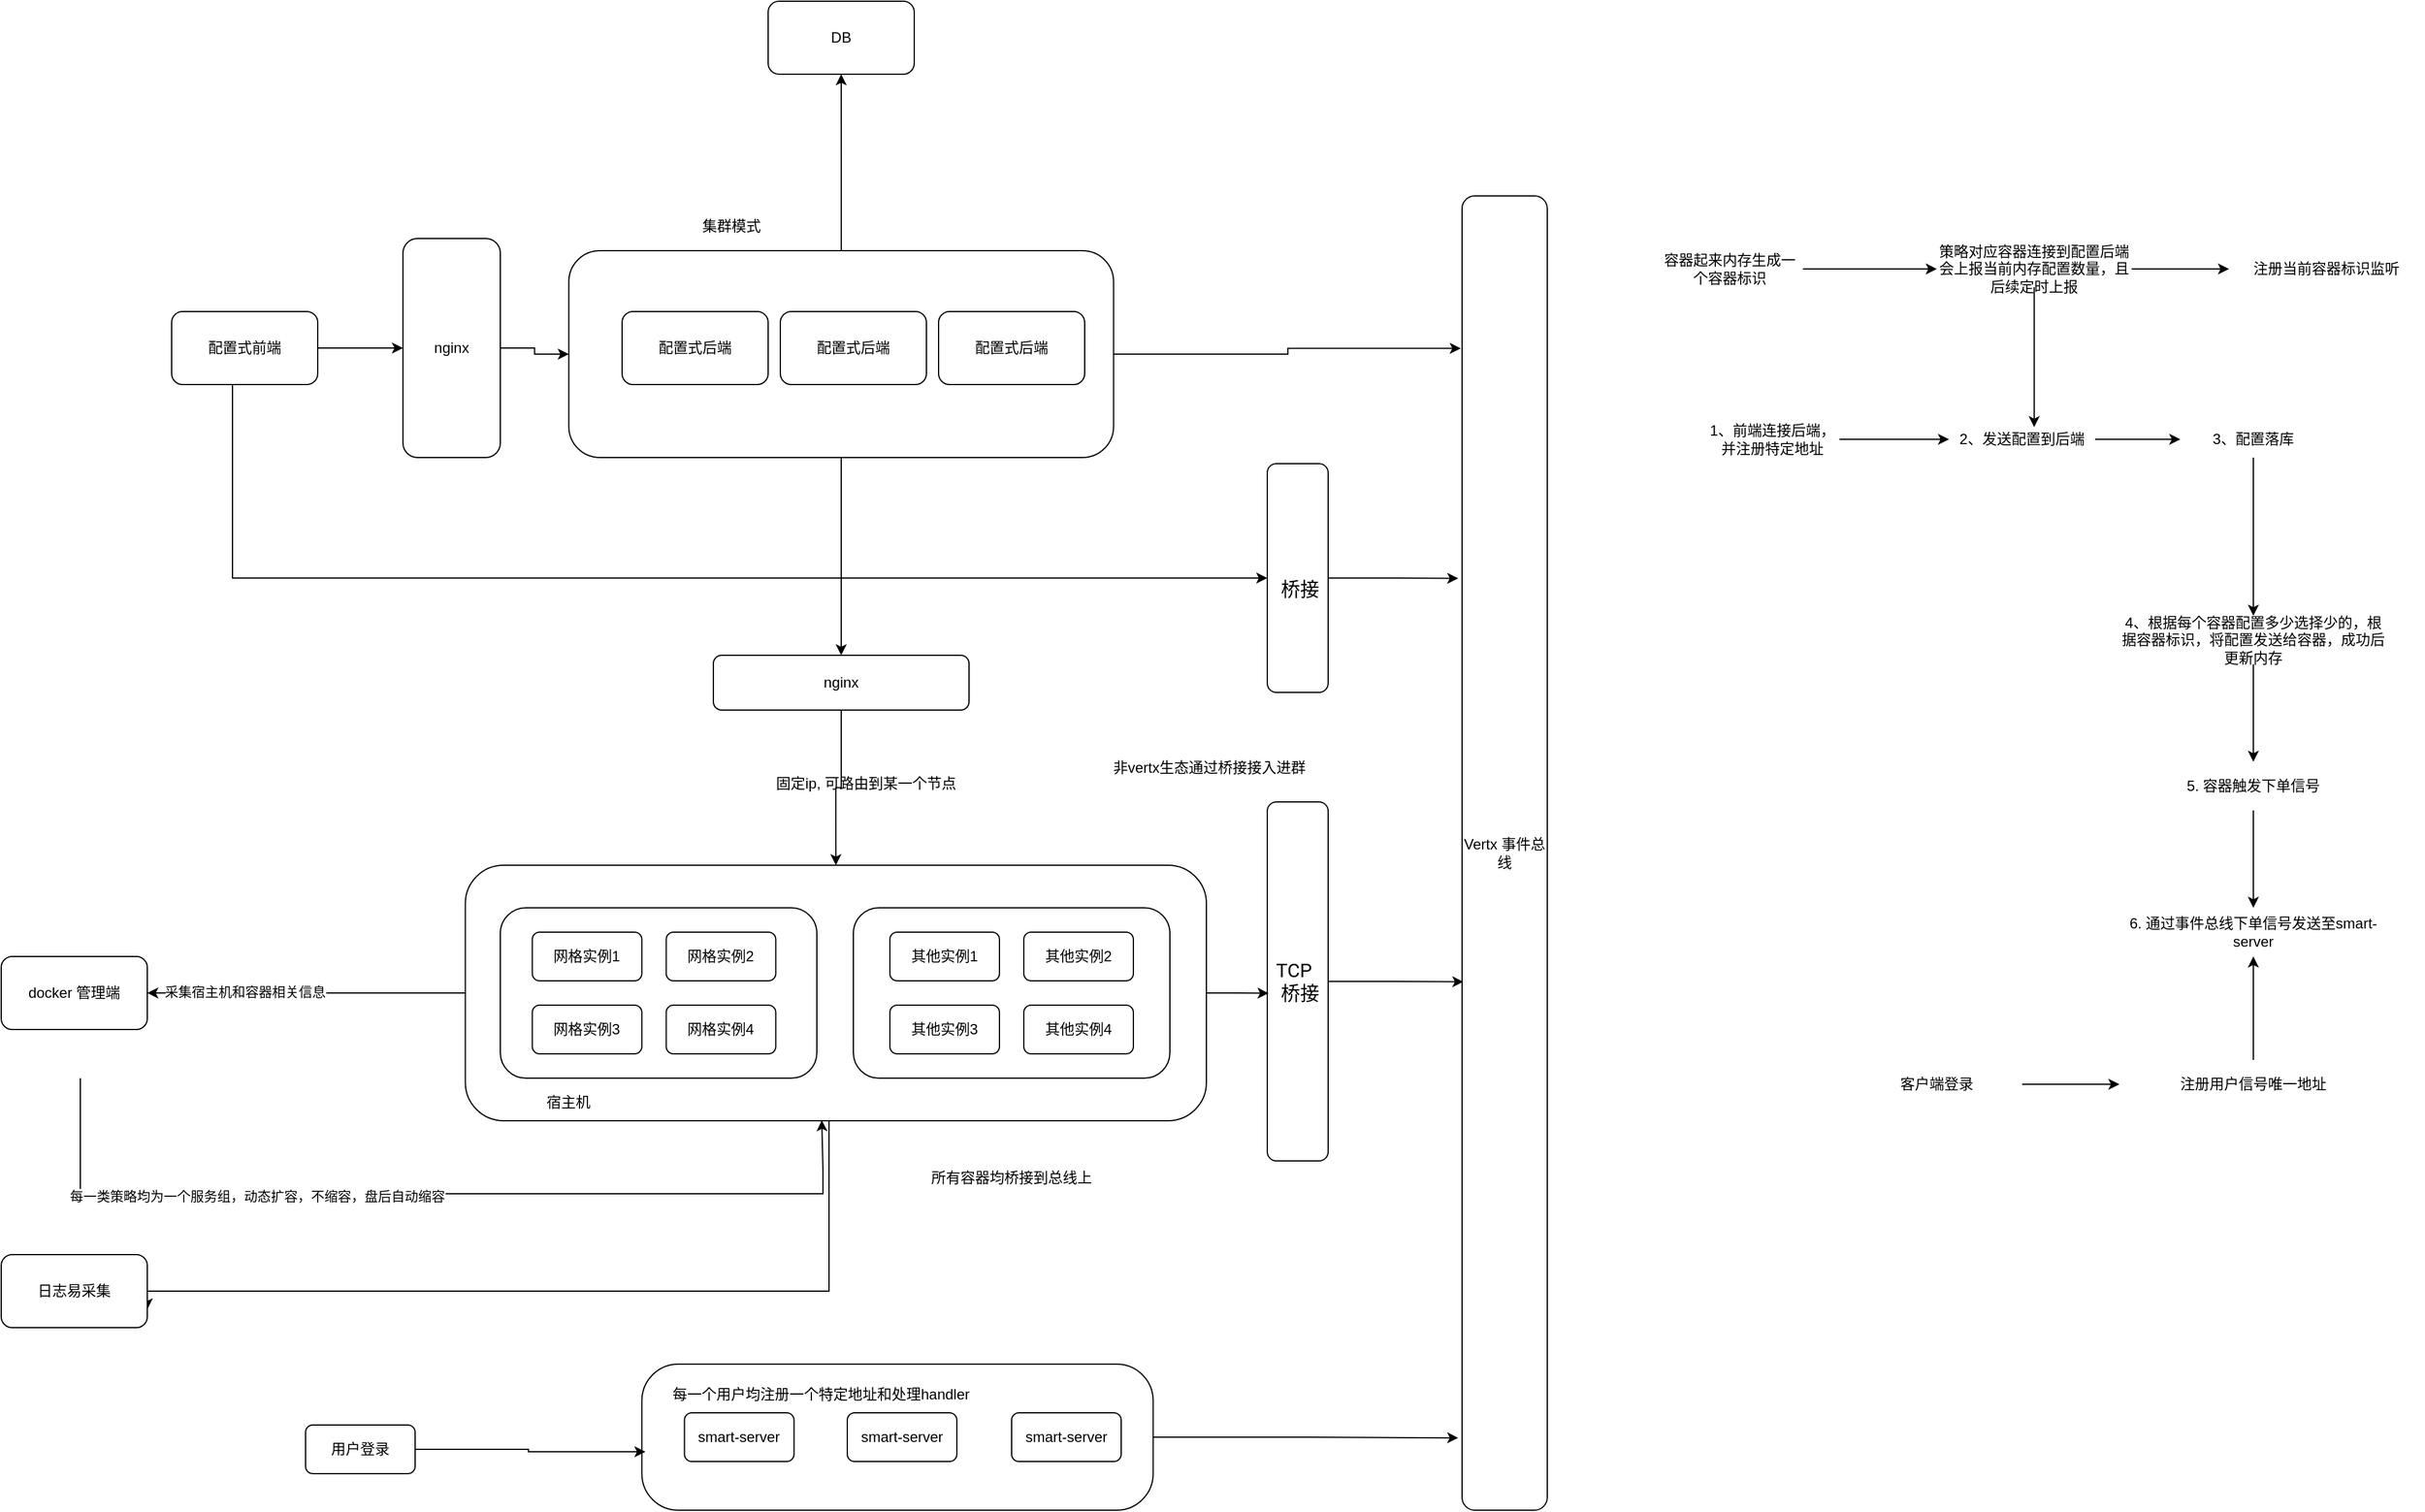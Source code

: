 <mxfile version="27.0.9">
  <diagram name="第 1 页" id="DatRSqzjEj-4WdcJNuNi">
    <mxGraphModel dx="2952" dy="1048" grid="1" gridSize="10" guides="1" tooltips="1" connect="1" arrows="1" fold="1" page="1" pageScale="1" pageWidth="1169" pageHeight="827" math="0" shadow="0">
      <root>
        <mxCell id="0" />
        <mxCell id="1" parent="0" />
        <mxCell id="C7FglE39jfFMQdv53OMV-79" value="" style="rounded=1;whiteSpace=wrap;html=1;arcSize=25;" vertex="1" parent="1">
          <mxGeometry x="416.25" y="1230" width="420" height="120" as="geometry" />
        </mxCell>
        <mxCell id="C7FglE39jfFMQdv53OMV-67" style="edgeStyle=orthogonalEdgeStyle;rounded=0;orthogonalLoop=1;jettySize=auto;html=1;entryX=1;entryY=0.5;entryDx=0;entryDy=0;" edge="1" parent="1" source="C7FglE39jfFMQdv53OMV-36" target="C7FglE39jfFMQdv53OMV-66">
          <mxGeometry relative="1" as="geometry" />
        </mxCell>
        <mxCell id="C7FglE39jfFMQdv53OMV-69" value="采集宿主机和容器相关信息" style="edgeLabel;html=1;align=center;verticalAlign=middle;resizable=0;points=[];" vertex="1" connectable="0" parent="C7FglE39jfFMQdv53OMV-67">
          <mxGeometry x="0.395" y="-1" relative="1" as="geometry">
            <mxPoint as="offset" />
          </mxGeometry>
        </mxCell>
        <mxCell id="C7FglE39jfFMQdv53OMV-103" style="edgeStyle=orthogonalEdgeStyle;rounded=0;orthogonalLoop=1;jettySize=auto;html=1;entryX=1;entryY=0.75;entryDx=0;entryDy=0;" edge="1" parent="1" source="C7FglE39jfFMQdv53OMV-36" target="C7FglE39jfFMQdv53OMV-101">
          <mxGeometry relative="1" as="geometry">
            <Array as="points">
              <mxPoint x="570" y="1170" />
              <mxPoint x="10" y="1170" />
            </Array>
          </mxGeometry>
        </mxCell>
        <mxCell id="C7FglE39jfFMQdv53OMV-36" value="" style="rounded=1;whiteSpace=wrap;html=1;" vertex="1" parent="1">
          <mxGeometry x="271.25" y="820" width="608.75" height="210" as="geometry" />
        </mxCell>
        <mxCell id="C7FglE39jfFMQdv53OMV-16" style="edgeStyle=orthogonalEdgeStyle;rounded=0;orthogonalLoop=1;jettySize=auto;html=1;" edge="1" parent="1" source="C7FglE39jfFMQdv53OMV-4" target="C7FglE39jfFMQdv53OMV-15">
          <mxGeometry relative="1" as="geometry" />
        </mxCell>
        <mxCell id="C7FglE39jfFMQdv53OMV-44" style="edgeStyle=orthogonalEdgeStyle;rounded=0;orthogonalLoop=1;jettySize=auto;html=1;exitX=0.5;exitY=1;exitDx=0;exitDy=0;" edge="1" parent="1" source="C7FglE39jfFMQdv53OMV-4" target="C7FglE39jfFMQdv53OMV-40">
          <mxGeometry relative="1" as="geometry" />
        </mxCell>
        <mxCell id="C7FglE39jfFMQdv53OMV-4" value="" style="rounded=1;whiteSpace=wrap;html=1;" vertex="1" parent="1">
          <mxGeometry x="356.25" y="315" width="447.5" height="170" as="geometry" />
        </mxCell>
        <mxCell id="C7FglE39jfFMQdv53OMV-11" style="edgeStyle=orthogonalEdgeStyle;rounded=0;orthogonalLoop=1;jettySize=auto;html=1;" edge="1" parent="1" source="C7FglE39jfFMQdv53OMV-1" target="C7FglE39jfFMQdv53OMV-10">
          <mxGeometry relative="1" as="geometry" />
        </mxCell>
        <mxCell id="C7FglE39jfFMQdv53OMV-98" style="edgeStyle=orthogonalEdgeStyle;rounded=0;orthogonalLoop=1;jettySize=auto;html=1;entryX=0;entryY=0.5;entryDx=0;entryDy=0;" edge="1" parent="1" source="C7FglE39jfFMQdv53OMV-1" target="C7FglE39jfFMQdv53OMV-97">
          <mxGeometry relative="1" as="geometry">
            <Array as="points">
              <mxPoint x="80" y="584" />
            </Array>
          </mxGeometry>
        </mxCell>
        <mxCell id="C7FglE39jfFMQdv53OMV-1" value="配置式前端" style="rounded=1;whiteSpace=wrap;html=1;" vertex="1" parent="1">
          <mxGeometry x="30" y="365" width="120" height="60" as="geometry" />
        </mxCell>
        <mxCell id="C7FglE39jfFMQdv53OMV-2" value="配置式后端" style="rounded=1;whiteSpace=wrap;html=1;" vertex="1" parent="1">
          <mxGeometry x="400" y="365" width="120" height="60" as="geometry" />
        </mxCell>
        <mxCell id="C7FglE39jfFMQdv53OMV-3" value="配置式后端" style="rounded=1;whiteSpace=wrap;html=1;" vertex="1" parent="1">
          <mxGeometry x="530" y="365" width="120" height="60" as="geometry" />
        </mxCell>
        <mxCell id="C7FglE39jfFMQdv53OMV-5" value="" style="rounded=1;whiteSpace=wrap;html=1;" vertex="1" parent="1">
          <mxGeometry x="300" y="855" width="260" height="140" as="geometry" />
        </mxCell>
        <mxCell id="C7FglE39jfFMQdv53OMV-6" value="网格实例1" style="rounded=1;whiteSpace=wrap;html=1;" vertex="1" parent="1">
          <mxGeometry x="326.25" y="875" width="90" height="40" as="geometry" />
        </mxCell>
        <mxCell id="C7FglE39jfFMQdv53OMV-7" value="网格实例2" style="rounded=1;whiteSpace=wrap;html=1;" vertex="1" parent="1">
          <mxGeometry x="436.25" y="875" width="90" height="40" as="geometry" />
        </mxCell>
        <mxCell id="C7FglE39jfFMQdv53OMV-8" value="网格实例3" style="rounded=1;whiteSpace=wrap;html=1;" vertex="1" parent="1">
          <mxGeometry x="326.25" y="935" width="90" height="40" as="geometry" />
        </mxCell>
        <mxCell id="C7FglE39jfFMQdv53OMV-9" value="网格实例4" style="rounded=1;whiteSpace=wrap;html=1;" vertex="1" parent="1">
          <mxGeometry x="436.25" y="935" width="90" height="40" as="geometry" />
        </mxCell>
        <mxCell id="C7FglE39jfFMQdv53OMV-12" style="edgeStyle=orthogonalEdgeStyle;rounded=0;orthogonalLoop=1;jettySize=auto;html=1;entryX=0;entryY=0.5;entryDx=0;entryDy=0;" edge="1" parent="1" source="C7FglE39jfFMQdv53OMV-10" target="C7FglE39jfFMQdv53OMV-4">
          <mxGeometry relative="1" as="geometry" />
        </mxCell>
        <mxCell id="C7FglE39jfFMQdv53OMV-10" value="nginx" style="rounded=1;whiteSpace=wrap;html=1;" vertex="1" parent="1">
          <mxGeometry x="220" y="305" width="80" height="180" as="geometry" />
        </mxCell>
        <mxCell id="C7FglE39jfFMQdv53OMV-13" value="集群模式" style="text;html=1;align=center;verticalAlign=middle;whiteSpace=wrap;rounded=0;" vertex="1" parent="1">
          <mxGeometry x="460" y="280" width="60" height="30" as="geometry" />
        </mxCell>
        <mxCell id="C7FglE39jfFMQdv53OMV-15" value="DB" style="rounded=1;whiteSpace=wrap;html=1;" vertex="1" parent="1">
          <mxGeometry x="520" y="110" width="120" height="60" as="geometry" />
        </mxCell>
        <mxCell id="C7FglE39jfFMQdv53OMV-17" value="Vertx 事件总线" style="rounded=1;whiteSpace=wrap;html=1;" vertex="1" parent="1">
          <mxGeometry x="1090" y="270" width="70" height="1080" as="geometry" />
        </mxCell>
        <mxCell id="C7FglE39jfFMQdv53OMV-18" value="配置式后端" style="rounded=1;whiteSpace=wrap;html=1;" vertex="1" parent="1">
          <mxGeometry x="660" y="365" width="120" height="60" as="geometry" />
        </mxCell>
        <mxCell id="C7FglE39jfFMQdv53OMV-20" value="" style="rounded=1;whiteSpace=wrap;html=1;" vertex="1" parent="1">
          <mxGeometry x="590" y="855" width="260" height="140" as="geometry" />
        </mxCell>
        <mxCell id="C7FglE39jfFMQdv53OMV-21" value="其他实例1" style="rounded=1;whiteSpace=wrap;html=1;" vertex="1" parent="1">
          <mxGeometry x="620" y="875" width="90" height="40" as="geometry" />
        </mxCell>
        <mxCell id="C7FglE39jfFMQdv53OMV-22" value="其他实例2" style="rounded=1;whiteSpace=wrap;html=1;" vertex="1" parent="1">
          <mxGeometry x="730" y="875" width="90" height="40" as="geometry" />
        </mxCell>
        <mxCell id="C7FglE39jfFMQdv53OMV-23" value="其他实例3" style="rounded=1;whiteSpace=wrap;html=1;" vertex="1" parent="1">
          <mxGeometry x="620" y="935" width="90" height="40" as="geometry" />
        </mxCell>
        <mxCell id="C7FglE39jfFMQdv53OMV-24" value="其他实例4" style="rounded=1;whiteSpace=wrap;html=1;" vertex="1" parent="1">
          <mxGeometry x="730" y="935" width="90" height="40" as="geometry" />
        </mxCell>
        <mxCell id="C7FglE39jfFMQdv53OMV-28" value="&lt;div style=&quot;--tw-border-spacing-x: 0; --tw-border-spacing-y: 0; --tw-translate-x: 0; --tw-translate-y: 0; --tw-rotate: 0; --tw-skew-x: 0; --tw-skew-y: 0; --tw-scale-x: 1; --tw-scale-y: 1; --tw-pan-x: ; --tw-pan-y: ; --tw-pinch-zoom: ; --tw-scroll-snap-strictness: proximity; --tw-gradient-from-position: ; --tw-gradient-via-position: ; --tw-gradient-to-position: ; --tw-ordinal: ; --tw-slashed-zero: ; --tw-numeric-figure: ; --tw-numeric-spacing: ; --tw-numeric-fraction: ; --tw-ring-inset: ; --tw-ring-offset-width: 0px; --tw-ring-offset-color: light-dark(#fff, #000000); --tw-ring-color: light-dark(rgba(59,130,246,.5), #4c89ec); --tw-ring-offset-shadow: 0 0 #0000; --tw-ring-shadow: 0 0 #0000; --tw-shadow: 0 0 #0000; --tw-shadow-colored: 0 0 #0000; --tw-blur: ; --tw-brightness: ; --tw-contrast: ; --tw-grayscale: ; --tw-hue-rotate: ; --tw-invert: ; --tw-saturate: ; --tw-sepia: ; --tw-drop-shadow: ; --tw-backdrop-blur: ; --tw-backdrop-brightness: ; --tw-backdrop-contrast: ; --tw-backdrop-grayscale: ; --tw-backdrop-hue-rotate: ; --tw-backdrop-invert: ; --tw-backdrop-opacity: ; --tw-backdrop-saturate: ; --tw-backdrop-sepia: ; --tw-contain-size: ; --tw-contain-layout: ; --tw-contain-paint: ; --tw-contain-style: ; box-sizing: border-box; border: 0px solid; text-decoration: inherit; display: inline-flex; flex-flow: wrap; align-items: center; gap: 0.5rem; font-family: __Roboto_5fd90a, __Roboto_Fallback_5fd90a, Roboto, ui-sans-serif, system-ui, -apple-system, BlinkMacSystemFont, &amp;quot;Segoe UI&amp;quot;, &amp;quot;Helvetica Neue&amp;quot;, Arial, &amp;quot;Noto Sans&amp;quot;, sans-serif, &amp;quot;Apple Color Emoji&amp;quot;, &amp;quot;Segoe UI Emoji&amp;quot;, &amp;quot;Segoe UI Symbol&amp;quot;, &amp;quot;Noto Color Emoji&amp;quot;; font-size: 15.75px; text-align: left; background-color: light-dark(rgb(255, 255, 255), rgb(18, 18, 18));&quot;&gt;TCP&lt;br&gt;&amp;nbsp;桥接&lt;/div&gt;" style="rounded=1;whiteSpace=wrap;html=1;" vertex="1" parent="1">
          <mxGeometry x="930" y="768" width="50" height="295" as="geometry" />
        </mxCell>
        <mxCell id="C7FglE39jfFMQdv53OMV-39" value="非vertx生态通过桥接接入进群" style="text;html=1;align=center;verticalAlign=middle;whiteSpace=wrap;rounded=0;" vertex="1" parent="1">
          <mxGeometry x="795" y="720" width="175" height="40" as="geometry" />
        </mxCell>
        <mxCell id="C7FglE39jfFMQdv53OMV-46" style="edgeStyle=orthogonalEdgeStyle;rounded=0;orthogonalLoop=1;jettySize=auto;html=1;exitX=0.5;exitY=1;exitDx=0;exitDy=0;entryX=0.5;entryY=0;entryDx=0;entryDy=0;" edge="1" parent="1" source="C7FglE39jfFMQdv53OMV-40" target="C7FglE39jfFMQdv53OMV-36">
          <mxGeometry relative="1" as="geometry" />
        </mxCell>
        <mxCell id="C7FglE39jfFMQdv53OMV-40" value="nginx" style="rounded=1;whiteSpace=wrap;html=1;" vertex="1" parent="1">
          <mxGeometry x="475" y="647.5" width="210" height="45" as="geometry" />
        </mxCell>
        <mxCell id="C7FglE39jfFMQdv53OMV-43" value="固定ip, 可路由到某一个节点" style="text;html=1;align=center;verticalAlign=middle;resizable=0;points=[];autosize=1;strokeColor=none;fillColor=none;" vertex="1" parent="1">
          <mxGeometry x="515" y="738" width="170" height="30" as="geometry" />
        </mxCell>
        <mxCell id="C7FglE39jfFMQdv53OMV-54" style="edgeStyle=orthogonalEdgeStyle;rounded=0;orthogonalLoop=1;jettySize=auto;html=1;entryX=0;entryY=0.5;entryDx=0;entryDy=0;" edge="1" parent="1" source="C7FglE39jfFMQdv53OMV-52" target="C7FglE39jfFMQdv53OMV-53">
          <mxGeometry relative="1" as="geometry" />
        </mxCell>
        <mxCell id="C7FglE39jfFMQdv53OMV-52" value="1、前端连接后端，并注册特定地址" style="text;html=1;align=center;verticalAlign=middle;whiteSpace=wrap;rounded=0;" vertex="1" parent="1">
          <mxGeometry x="1290" y="455" width="110" height="30" as="geometry" />
        </mxCell>
        <mxCell id="C7FglE39jfFMQdv53OMV-56" style="edgeStyle=orthogonalEdgeStyle;rounded=0;orthogonalLoop=1;jettySize=auto;html=1;" edge="1" parent="1" source="C7FglE39jfFMQdv53OMV-53" target="C7FglE39jfFMQdv53OMV-55">
          <mxGeometry relative="1" as="geometry" />
        </mxCell>
        <mxCell id="C7FglE39jfFMQdv53OMV-53" value="2、发送配置到后端" style="text;html=1;align=center;verticalAlign=middle;whiteSpace=wrap;rounded=0;" vertex="1" parent="1">
          <mxGeometry x="1490" y="455" width="120" height="30" as="geometry" />
        </mxCell>
        <mxCell id="C7FglE39jfFMQdv53OMV-62" style="edgeStyle=orthogonalEdgeStyle;rounded=0;orthogonalLoop=1;jettySize=auto;html=1;" edge="1" parent="1" source="C7FglE39jfFMQdv53OMV-55" target="C7FglE39jfFMQdv53OMV-59">
          <mxGeometry relative="1" as="geometry" />
        </mxCell>
        <mxCell id="C7FglE39jfFMQdv53OMV-55" value="3、配置落库" style="text;html=1;align=center;verticalAlign=middle;whiteSpace=wrap;rounded=0;" vertex="1" parent="1">
          <mxGeometry x="1680" y="455" width="120" height="30" as="geometry" />
        </mxCell>
        <mxCell id="C7FglE39jfFMQdv53OMV-64" value="" style="edgeStyle=orthogonalEdgeStyle;rounded=0;orthogonalLoop=1;jettySize=auto;html=1;" edge="1" parent="1" source="C7FglE39jfFMQdv53OMV-57" target="C7FglE39jfFMQdv53OMV-63">
          <mxGeometry relative="1" as="geometry" />
        </mxCell>
        <mxCell id="C7FglE39jfFMQdv53OMV-57" value="策略对应容器连接到配置后端会上报当前内存配置数量，且后续定时上报" style="text;html=1;align=center;verticalAlign=middle;whiteSpace=wrap;rounded=0;" vertex="1" parent="1">
          <mxGeometry x="1480" y="315" width="160" height="30" as="geometry" />
        </mxCell>
        <mxCell id="C7FglE39jfFMQdv53OMV-58" style="edgeStyle=orthogonalEdgeStyle;rounded=0;orthogonalLoop=1;jettySize=auto;html=1;entryX=0.583;entryY=0.167;entryDx=0;entryDy=0;entryPerimeter=0;" edge="1" parent="1" source="C7FglE39jfFMQdv53OMV-57" target="C7FglE39jfFMQdv53OMV-53">
          <mxGeometry relative="1" as="geometry" />
        </mxCell>
        <mxCell id="C7FglE39jfFMQdv53OMV-74" value="" style="edgeStyle=orthogonalEdgeStyle;rounded=0;orthogonalLoop=1;jettySize=auto;html=1;" edge="1" parent="1" source="C7FglE39jfFMQdv53OMV-59" target="C7FglE39jfFMQdv53OMV-73">
          <mxGeometry relative="1" as="geometry" />
        </mxCell>
        <mxCell id="C7FglE39jfFMQdv53OMV-59" value="4、根据每个容器配置多少选择少的，根据容器标识，将配置发送给容器，成功后更新内存" style="text;html=1;align=center;verticalAlign=middle;whiteSpace=wrap;rounded=0;" vertex="1" parent="1">
          <mxGeometry x="1630" y="615" width="220" height="40" as="geometry" />
        </mxCell>
        <mxCell id="C7FglE39jfFMQdv53OMV-61" style="edgeStyle=orthogonalEdgeStyle;rounded=0;orthogonalLoop=1;jettySize=auto;html=1;" edge="1" parent="1" source="C7FglE39jfFMQdv53OMV-60" target="C7FglE39jfFMQdv53OMV-57">
          <mxGeometry relative="1" as="geometry" />
        </mxCell>
        <mxCell id="C7FglE39jfFMQdv53OMV-60" value="容器起来内存生成一个容器标识" style="text;html=1;align=center;verticalAlign=middle;whiteSpace=wrap;rounded=0;" vertex="1" parent="1">
          <mxGeometry x="1250" y="315" width="120" height="30" as="geometry" />
        </mxCell>
        <mxCell id="C7FglE39jfFMQdv53OMV-63" value="注册当前容器标识监听" style="text;html=1;align=center;verticalAlign=middle;whiteSpace=wrap;rounded=0;" vertex="1" parent="1">
          <mxGeometry x="1720" y="315" width="160" height="30" as="geometry" />
        </mxCell>
        <mxCell id="C7FglE39jfFMQdv53OMV-65" value="宿主机" style="text;html=1;align=center;verticalAlign=middle;whiteSpace=wrap;rounded=0;" vertex="1" parent="1">
          <mxGeometry x="326" y="1000" width="60" height="30" as="geometry" />
        </mxCell>
        <mxCell id="C7FglE39jfFMQdv53OMV-66" value="docker 管理端" style="rounded=1;whiteSpace=wrap;html=1;" vertex="1" parent="1">
          <mxGeometry x="-110" y="895" width="120" height="60" as="geometry" />
        </mxCell>
        <mxCell id="C7FglE39jfFMQdv53OMV-70" style="edgeStyle=orthogonalEdgeStyle;rounded=0;orthogonalLoop=1;jettySize=auto;html=1;entryX=0.481;entryY=0.998;entryDx=0;entryDy=0;entryPerimeter=0;" edge="1" parent="1" target="C7FglE39jfFMQdv53OMV-36">
          <mxGeometry relative="1" as="geometry">
            <mxPoint x="-45.0" y="995" as="sourcePoint" />
            <mxPoint x="556.624" y="1070" as="targetPoint" />
            <Array as="points">
              <mxPoint x="-45" y="1090" />
              <mxPoint x="565" y="1090" />
              <mxPoint x="565" y="1070" />
            </Array>
          </mxGeometry>
        </mxCell>
        <mxCell id="C7FglE39jfFMQdv53OMV-71" value="每一类策略均为一个服务组，动态扩容，不缩容，盘后自动缩容" style="edgeLabel;html=1;align=center;verticalAlign=middle;resizable=0;points=[];" vertex="1" connectable="0" parent="C7FglE39jfFMQdv53OMV-70">
          <mxGeometry x="-0.375" y="-2" relative="1" as="geometry">
            <mxPoint as="offset" />
          </mxGeometry>
        </mxCell>
        <mxCell id="C7FglE39jfFMQdv53OMV-90" value="" style="edgeStyle=orthogonalEdgeStyle;rounded=0;orthogonalLoop=1;jettySize=auto;html=1;" edge="1" parent="1" source="C7FglE39jfFMQdv53OMV-73" target="C7FglE39jfFMQdv53OMV-89">
          <mxGeometry relative="1" as="geometry" />
        </mxCell>
        <mxCell id="C7FglE39jfFMQdv53OMV-73" value="5. 容器触发下单信号" style="text;html=1;align=center;verticalAlign=middle;whiteSpace=wrap;rounded=0;" vertex="1" parent="1">
          <mxGeometry x="1630" y="735" width="220" height="40" as="geometry" />
        </mxCell>
        <mxCell id="C7FglE39jfFMQdv53OMV-75" value="smart-server" style="rounded=1;whiteSpace=wrap;html=1;" vertex="1" parent="1">
          <mxGeometry x="451.25" y="1270" width="90" height="40" as="geometry" />
        </mxCell>
        <mxCell id="C7FglE39jfFMQdv53OMV-77" value="smart-server" style="rounded=1;whiteSpace=wrap;html=1;" vertex="1" parent="1">
          <mxGeometry x="585" y="1270" width="90" height="40" as="geometry" />
        </mxCell>
        <mxCell id="C7FglE39jfFMQdv53OMV-78" value="smart-server" style="rounded=1;whiteSpace=wrap;html=1;" vertex="1" parent="1">
          <mxGeometry x="720" y="1270" width="90" height="40" as="geometry" />
        </mxCell>
        <mxCell id="C7FglE39jfFMQdv53OMV-80" value="用户登录" style="rounded=1;whiteSpace=wrap;html=1;" vertex="1" parent="1">
          <mxGeometry x="140" y="1280" width="90" height="40" as="geometry" />
        </mxCell>
        <mxCell id="C7FglE39jfFMQdv53OMV-81" style="edgeStyle=orthogonalEdgeStyle;rounded=0;orthogonalLoop=1;jettySize=auto;html=1;entryX=0.007;entryY=0.6;entryDx=0;entryDy=0;entryPerimeter=0;" edge="1" parent="1" source="C7FglE39jfFMQdv53OMV-80" target="C7FglE39jfFMQdv53OMV-79">
          <mxGeometry relative="1" as="geometry" />
        </mxCell>
        <mxCell id="C7FglE39jfFMQdv53OMV-83" value="每一个用户均注册一个特定地址和处理handler" style="text;html=1;align=center;verticalAlign=middle;whiteSpace=wrap;rounded=0;" vertex="1" parent="1">
          <mxGeometry x="426.25" y="1250" width="275" height="10" as="geometry" />
        </mxCell>
        <mxCell id="C7FglE39jfFMQdv53OMV-85" style="edgeStyle=orthogonalEdgeStyle;rounded=0;orthogonalLoop=1;jettySize=auto;html=1;entryX=0.021;entryY=0.533;entryDx=0;entryDy=0;entryPerimeter=0;" edge="1" parent="1" source="C7FglE39jfFMQdv53OMV-36" target="C7FglE39jfFMQdv53OMV-28">
          <mxGeometry relative="1" as="geometry" />
        </mxCell>
        <mxCell id="C7FglE39jfFMQdv53OMV-86" style="edgeStyle=orthogonalEdgeStyle;rounded=0;orthogonalLoop=1;jettySize=auto;html=1;entryX=0.015;entryY=0.598;entryDx=0;entryDy=0;entryPerimeter=0;" edge="1" parent="1" source="C7FglE39jfFMQdv53OMV-28" target="C7FglE39jfFMQdv53OMV-17">
          <mxGeometry relative="1" as="geometry" />
        </mxCell>
        <mxCell id="C7FglE39jfFMQdv53OMV-87" style="edgeStyle=orthogonalEdgeStyle;rounded=0;orthogonalLoop=1;jettySize=auto;html=1;entryX=-0.045;entryY=0.945;entryDx=0;entryDy=0;entryPerimeter=0;" edge="1" parent="1" source="C7FglE39jfFMQdv53OMV-79" target="C7FglE39jfFMQdv53OMV-17">
          <mxGeometry relative="1" as="geometry" />
        </mxCell>
        <mxCell id="C7FglE39jfFMQdv53OMV-88" style="edgeStyle=orthogonalEdgeStyle;rounded=0;orthogonalLoop=1;jettySize=auto;html=1;entryX=-0.015;entryY=0.116;entryDx=0;entryDy=0;entryPerimeter=0;" edge="1" parent="1" source="C7FglE39jfFMQdv53OMV-4" target="C7FglE39jfFMQdv53OMV-17">
          <mxGeometry relative="1" as="geometry" />
        </mxCell>
        <mxCell id="C7FglE39jfFMQdv53OMV-89" value="6. 通过事件总线下单信号发送至smart-server" style="text;html=1;align=center;verticalAlign=middle;whiteSpace=wrap;rounded=0;" vertex="1" parent="1">
          <mxGeometry x="1630" y="855" width="220" height="40" as="geometry" />
        </mxCell>
        <mxCell id="C7FglE39jfFMQdv53OMV-92" style="edgeStyle=orthogonalEdgeStyle;rounded=0;orthogonalLoop=1;jettySize=auto;html=1;" edge="1" parent="1" source="C7FglE39jfFMQdv53OMV-91" target="C7FglE39jfFMQdv53OMV-89">
          <mxGeometry relative="1" as="geometry" />
        </mxCell>
        <mxCell id="C7FglE39jfFMQdv53OMV-91" value="注册用户信号唯一地址" style="text;html=1;align=center;verticalAlign=middle;whiteSpace=wrap;rounded=0;" vertex="1" parent="1">
          <mxGeometry x="1630" y="980" width="220" height="40" as="geometry" />
        </mxCell>
        <mxCell id="C7FglE39jfFMQdv53OMV-94" style="edgeStyle=orthogonalEdgeStyle;rounded=0;orthogonalLoop=1;jettySize=auto;html=1;entryX=0;entryY=0.5;entryDx=0;entryDy=0;" edge="1" parent="1" source="C7FglE39jfFMQdv53OMV-93" target="C7FglE39jfFMQdv53OMV-91">
          <mxGeometry relative="1" as="geometry" />
        </mxCell>
        <mxCell id="C7FglE39jfFMQdv53OMV-93" value="客户端登录" style="text;html=1;align=center;verticalAlign=middle;whiteSpace=wrap;rounded=0;" vertex="1" parent="1">
          <mxGeometry x="1410" y="982.5" width="140" height="35" as="geometry" />
        </mxCell>
        <mxCell id="C7FglE39jfFMQdv53OMV-97" value="&lt;div style=&quot;--tw-border-spacing-x: 0; --tw-border-spacing-y: 0; --tw-translate-x: 0; --tw-translate-y: 0; --tw-rotate: 0; --tw-skew-x: 0; --tw-skew-y: 0; --tw-scale-x: 1; --tw-scale-y: 1; --tw-pan-x: ; --tw-pan-y: ; --tw-pinch-zoom: ; --tw-scroll-snap-strictness: proximity; --tw-gradient-from-position: ; --tw-gradient-via-position: ; --tw-gradient-to-position: ; --tw-ordinal: ; --tw-slashed-zero: ; --tw-numeric-figure: ; --tw-numeric-spacing: ; --tw-numeric-fraction: ; --tw-ring-inset: ; --tw-ring-offset-width: 0px; --tw-ring-offset-color: light-dark(#fff, #000000); --tw-ring-color: light-dark(rgba(59,130,246,.5), #4c89ec); --tw-ring-offset-shadow: 0 0 #0000; --tw-ring-shadow: 0 0 #0000; --tw-shadow: 0 0 #0000; --tw-shadow-colored: 0 0 #0000; --tw-blur: ; --tw-brightness: ; --tw-contrast: ; --tw-grayscale: ; --tw-hue-rotate: ; --tw-invert: ; --tw-saturate: ; --tw-sepia: ; --tw-drop-shadow: ; --tw-backdrop-blur: ; --tw-backdrop-brightness: ; --tw-backdrop-contrast: ; --tw-backdrop-grayscale: ; --tw-backdrop-hue-rotate: ; --tw-backdrop-invert: ; --tw-backdrop-opacity: ; --tw-backdrop-saturate: ; --tw-backdrop-sepia: ; --tw-contain-size: ; --tw-contain-layout: ; --tw-contain-paint: ; --tw-contain-style: ; box-sizing: border-box; border: 0px solid; text-decoration: inherit; display: inline-flex; flex-flow: wrap; align-items: center; gap: 0.5rem; font-family: __Roboto_5fd90a, __Roboto_Fallback_5fd90a, Roboto, ui-sans-serif, system-ui, -apple-system, BlinkMacSystemFont, &amp;quot;Segoe UI&amp;quot;, &amp;quot;Helvetica Neue&amp;quot;, Arial, &amp;quot;Noto Sans&amp;quot;, sans-serif, &amp;quot;Apple Color Emoji&amp;quot;, &amp;quot;Segoe UI Emoji&amp;quot;, &amp;quot;Segoe UI Symbol&amp;quot;, &amp;quot;Noto Color Emoji&amp;quot;; font-size: 15.75px; text-align: left; background-color: light-dark(rgb(255, 255, 255), rgb(18, 18, 18));&quot;&gt;&lt;br&gt;&amp;nbsp;桥接&lt;/div&gt;" style="rounded=1;whiteSpace=wrap;html=1;" vertex="1" parent="1">
          <mxGeometry x="930" y="490" width="50" height="188" as="geometry" />
        </mxCell>
        <mxCell id="C7FglE39jfFMQdv53OMV-99" style="edgeStyle=orthogonalEdgeStyle;rounded=0;orthogonalLoop=1;jettySize=auto;html=1;entryX=-0.045;entryY=0.291;entryDx=0;entryDy=0;entryPerimeter=0;" edge="1" parent="1" source="C7FglE39jfFMQdv53OMV-97" target="C7FglE39jfFMQdv53OMV-17">
          <mxGeometry relative="1" as="geometry" />
        </mxCell>
        <mxCell id="C7FglE39jfFMQdv53OMV-100" value="所有容器均桥接到总线上" style="text;html=1;align=center;verticalAlign=middle;whiteSpace=wrap;rounded=0;" vertex="1" parent="1">
          <mxGeometry x="620" y="1063" width="200" height="27" as="geometry" />
        </mxCell>
        <mxCell id="C7FglE39jfFMQdv53OMV-101" value="日志易采集" style="rounded=1;whiteSpace=wrap;html=1;" vertex="1" parent="1">
          <mxGeometry x="-110" y="1140" width="120" height="60" as="geometry" />
        </mxCell>
      </root>
    </mxGraphModel>
  </diagram>
</mxfile>
